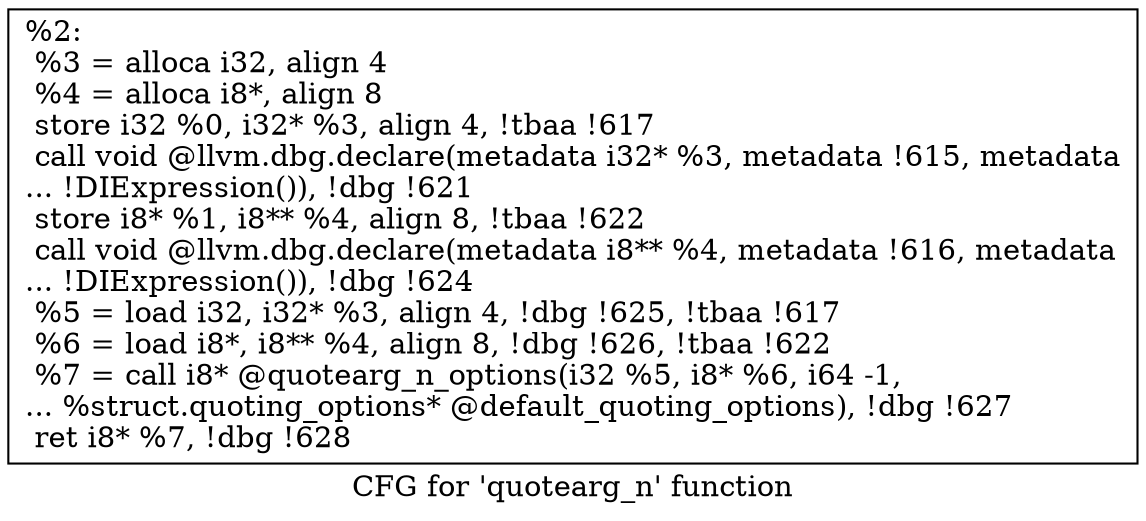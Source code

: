 digraph "CFG for 'quotearg_n' function" {
	label="CFG for 'quotearg_n' function";

	Node0x142dd50 [shape=record,label="{%2:\l  %3 = alloca i32, align 4\l  %4 = alloca i8*, align 8\l  store i32 %0, i32* %3, align 4, !tbaa !617\l  call void @llvm.dbg.declare(metadata i32* %3, metadata !615, metadata\l... !DIExpression()), !dbg !621\l  store i8* %1, i8** %4, align 8, !tbaa !622\l  call void @llvm.dbg.declare(metadata i8** %4, metadata !616, metadata\l... !DIExpression()), !dbg !624\l  %5 = load i32, i32* %3, align 4, !dbg !625, !tbaa !617\l  %6 = load i8*, i8** %4, align 8, !dbg !626, !tbaa !622\l  %7 = call i8* @quotearg_n_options(i32 %5, i8* %6, i64 -1,\l... %struct.quoting_options* @default_quoting_options), !dbg !627\l  ret i8* %7, !dbg !628\l}"];
}

